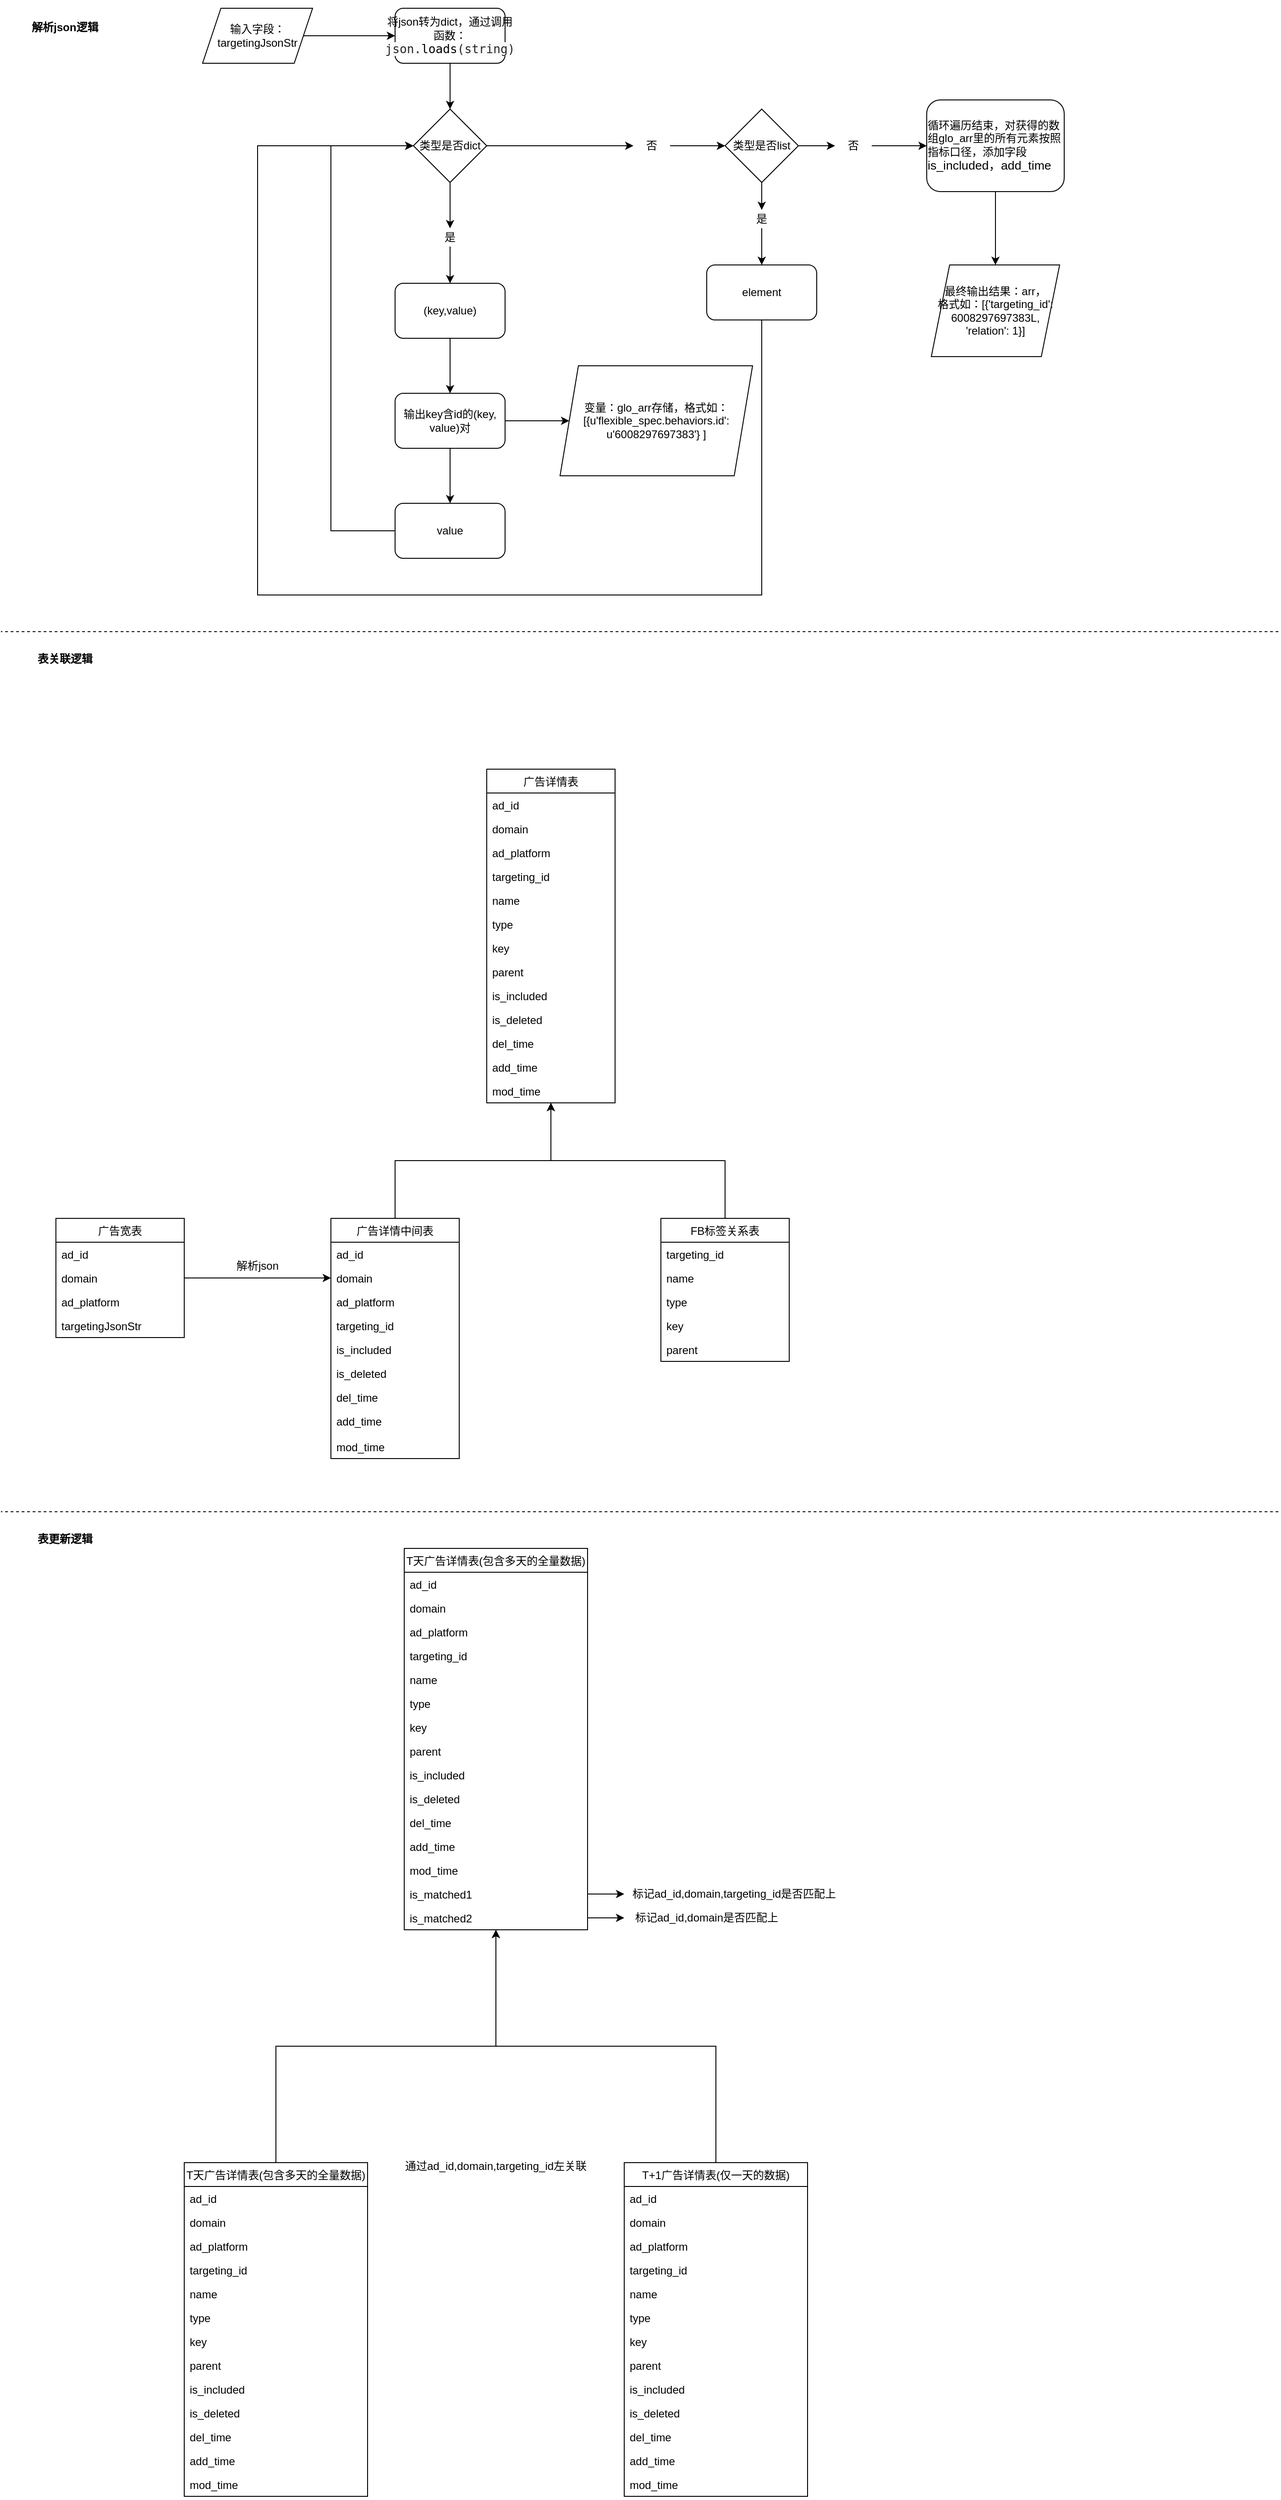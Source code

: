 <mxfile version="14.4.4" type="github">
  <diagram id="C5RBs43oDa-KdzZeNtuy" name="Page-1">
    <mxGraphModel dx="1246" dy="1846" grid="1" gridSize="10" guides="1" tooltips="1" connect="1" arrows="1" fold="1" page="1" pageScale="1" pageWidth="827" pageHeight="1169" math="0" shadow="0">
      <root>
        <mxCell id="WIyWlLk6GJQsqaUBKTNV-0" />
        <mxCell id="WIyWlLk6GJQsqaUBKTNV-1" parent="WIyWlLk6GJQsqaUBKTNV-0" />
        <mxCell id="LPrWs4KQahPL30yWFCac-6" value="广告宽表" style="swimlane;fontStyle=0;childLayout=stackLayout;horizontal=1;startSize=26;fillColor=none;horizontalStack=0;resizeParent=1;resizeParentMax=0;resizeLast=0;collapsible=1;marginBottom=0;" parent="WIyWlLk6GJQsqaUBKTNV-1" vertex="1">
          <mxGeometry x="60" y="160" width="140" height="130" as="geometry">
            <mxRectangle x="140" y="160" width="80" height="26" as="alternateBounds" />
          </mxGeometry>
        </mxCell>
        <mxCell id="LPrWs4KQahPL30yWFCac-7" value="ad_id" style="text;strokeColor=none;fillColor=none;align=left;verticalAlign=top;spacingLeft=4;spacingRight=4;overflow=hidden;rotatable=0;points=[[0,0.5],[1,0.5]];portConstraint=eastwest;" parent="LPrWs4KQahPL30yWFCac-6" vertex="1">
          <mxGeometry y="26" width="140" height="26" as="geometry" />
        </mxCell>
        <mxCell id="LPrWs4KQahPL30yWFCac-8" value="domain" style="text;strokeColor=none;fillColor=none;align=left;verticalAlign=top;spacingLeft=4;spacingRight=4;overflow=hidden;rotatable=0;points=[[0,0.5],[1,0.5]];portConstraint=eastwest;" parent="LPrWs4KQahPL30yWFCac-6" vertex="1">
          <mxGeometry y="52" width="140" height="26" as="geometry" />
        </mxCell>
        <mxCell id="LPrWs4KQahPL30yWFCac-9" value="ad_platform" style="text;strokeColor=none;fillColor=none;align=left;verticalAlign=top;spacingLeft=4;spacingRight=4;overflow=hidden;rotatable=0;points=[[0,0.5],[1,0.5]];portConstraint=eastwest;" parent="LPrWs4KQahPL30yWFCac-6" vertex="1">
          <mxGeometry y="78" width="140" height="26" as="geometry" />
        </mxCell>
        <mxCell id="LPrWs4KQahPL30yWFCac-15" value="targetingJsonStr" style="text;strokeColor=none;fillColor=none;align=left;verticalAlign=top;spacingLeft=4;spacingRight=4;overflow=hidden;rotatable=0;points=[[0,0.5],[1,0.5]];portConstraint=eastwest;" parent="LPrWs4KQahPL30yWFCac-6" vertex="1">
          <mxGeometry y="104" width="140" height="26" as="geometry" />
        </mxCell>
        <mxCell id="LPrWs4KQahPL30yWFCac-52" style="edgeStyle=orthogonalEdgeStyle;rounded=0;orthogonalLoop=1;jettySize=auto;html=1;exitX=0.5;exitY=0;exitDx=0;exitDy=0;" parent="WIyWlLk6GJQsqaUBKTNV-1" source="LPrWs4KQahPL30yWFCac-10" target="LPrWs4KQahPL30yWFCac-45" edge="1">
          <mxGeometry relative="1" as="geometry" />
        </mxCell>
        <mxCell id="LPrWs4KQahPL30yWFCac-10" value="FB标签关系表" style="swimlane;fontStyle=0;childLayout=stackLayout;horizontal=1;startSize=26;fillColor=none;horizontalStack=0;resizeParent=1;resizeParentMax=0;resizeLast=0;collapsible=1;marginBottom=0;" parent="WIyWlLk6GJQsqaUBKTNV-1" vertex="1">
          <mxGeometry x="720" y="160" width="140" height="156" as="geometry" />
        </mxCell>
        <mxCell id="LPrWs4KQahPL30yWFCac-76" value="targeting_id" style="text;strokeColor=none;fillColor=none;align=left;verticalAlign=top;spacingLeft=4;spacingRight=4;overflow=hidden;rotatable=0;points=[[0,0.5],[1,0.5]];portConstraint=eastwest;" parent="LPrWs4KQahPL30yWFCac-10" vertex="1">
          <mxGeometry y="26" width="140" height="26" as="geometry" />
        </mxCell>
        <mxCell id="LPrWs4KQahPL30yWFCac-77" value="name" style="text;strokeColor=none;fillColor=none;align=left;verticalAlign=top;spacingLeft=4;spacingRight=4;overflow=hidden;rotatable=0;points=[[0,0.5],[1,0.5]];portConstraint=eastwest;" parent="LPrWs4KQahPL30yWFCac-10" vertex="1">
          <mxGeometry y="52" width="140" height="26" as="geometry" />
        </mxCell>
        <mxCell id="LPrWs4KQahPL30yWFCac-78" value="type" style="text;strokeColor=none;fillColor=none;align=left;verticalAlign=top;spacingLeft=4;spacingRight=4;overflow=hidden;rotatable=0;points=[[0,0.5],[1,0.5]];portConstraint=eastwest;" parent="LPrWs4KQahPL30yWFCac-10" vertex="1">
          <mxGeometry y="78" width="140" height="26" as="geometry" />
        </mxCell>
        <mxCell id="LPrWs4KQahPL30yWFCac-79" value="key" style="text;strokeColor=none;fillColor=none;align=left;verticalAlign=top;spacingLeft=4;spacingRight=4;overflow=hidden;rotatable=0;points=[[0,0.5],[1,0.5]];portConstraint=eastwest;" parent="LPrWs4KQahPL30yWFCac-10" vertex="1">
          <mxGeometry y="104" width="140" height="26" as="geometry" />
        </mxCell>
        <mxCell id="LPrWs4KQahPL30yWFCac-80" value="parent" style="text;strokeColor=none;fillColor=none;align=left;verticalAlign=top;spacingLeft=4;spacingRight=4;overflow=hidden;rotatable=0;points=[[0,0.5],[1,0.5]];portConstraint=eastwest;" parent="LPrWs4KQahPL30yWFCac-10" vertex="1">
          <mxGeometry y="130" width="140" height="26" as="geometry" />
        </mxCell>
        <mxCell id="LPrWs4KQahPL30yWFCac-45" value="广告详情表" style="swimlane;fontStyle=0;childLayout=stackLayout;horizontal=1;startSize=26;fillColor=none;horizontalStack=0;resizeParent=1;resizeParentMax=0;resizeLast=0;collapsible=1;marginBottom=0;" parent="WIyWlLk6GJQsqaUBKTNV-1" vertex="1">
          <mxGeometry x="530" y="-330" width="140" height="364" as="geometry">
            <mxRectangle x="530" y="-330" width="90" height="26" as="alternateBounds" />
          </mxGeometry>
        </mxCell>
        <mxCell id="LPrWs4KQahPL30yWFCac-46" value="ad_id" style="text;strokeColor=none;fillColor=none;align=left;verticalAlign=top;spacingLeft=4;spacingRight=4;overflow=hidden;rotatable=0;points=[[0,0.5],[1,0.5]];portConstraint=eastwest;" parent="LPrWs4KQahPL30yWFCac-45" vertex="1">
          <mxGeometry y="26" width="140" height="26" as="geometry" />
        </mxCell>
        <mxCell id="LPrWs4KQahPL30yWFCac-47" value="domain" style="text;strokeColor=none;fillColor=none;align=left;verticalAlign=top;spacingLeft=4;spacingRight=4;overflow=hidden;rotatable=0;points=[[0,0.5],[1,0.5]];portConstraint=eastwest;" parent="LPrWs4KQahPL30yWFCac-45" vertex="1">
          <mxGeometry y="52" width="140" height="26" as="geometry" />
        </mxCell>
        <mxCell id="LPrWs4KQahPL30yWFCac-53" value="ad_platform" style="text;strokeColor=none;fillColor=none;align=left;verticalAlign=top;spacingLeft=4;spacingRight=4;overflow=hidden;rotatable=0;points=[[0,0.5],[1,0.5]];portConstraint=eastwest;" parent="LPrWs4KQahPL30yWFCac-45" vertex="1">
          <mxGeometry y="78" width="140" height="26" as="geometry" />
        </mxCell>
        <mxCell id="LPrWs4KQahPL30yWFCac-54" value="targeting_id" style="text;strokeColor=none;fillColor=none;align=left;verticalAlign=top;spacingLeft=4;spacingRight=4;overflow=hidden;rotatable=0;points=[[0,0.5],[1,0.5]];portConstraint=eastwest;" parent="LPrWs4KQahPL30yWFCac-45" vertex="1">
          <mxGeometry y="104" width="140" height="26" as="geometry" />
        </mxCell>
        <mxCell id="LPrWs4KQahPL30yWFCac-55" value="name" style="text;strokeColor=none;fillColor=none;align=left;verticalAlign=top;spacingLeft=4;spacingRight=4;overflow=hidden;rotatable=0;points=[[0,0.5],[1,0.5]];portConstraint=eastwest;" parent="LPrWs4KQahPL30yWFCac-45" vertex="1">
          <mxGeometry y="130" width="140" height="26" as="geometry" />
        </mxCell>
        <mxCell id="LPrWs4KQahPL30yWFCac-48" value="type" style="text;strokeColor=none;fillColor=none;align=left;verticalAlign=top;spacingLeft=4;spacingRight=4;overflow=hidden;rotatable=0;points=[[0,0.5],[1,0.5]];portConstraint=eastwest;" parent="LPrWs4KQahPL30yWFCac-45" vertex="1">
          <mxGeometry y="156" width="140" height="26" as="geometry" />
        </mxCell>
        <mxCell id="LPrWs4KQahPL30yWFCac-57" value="key" style="text;strokeColor=none;fillColor=none;align=left;verticalAlign=top;spacingLeft=4;spacingRight=4;overflow=hidden;rotatable=0;points=[[0,0.5],[1,0.5]];portConstraint=eastwest;" parent="LPrWs4KQahPL30yWFCac-45" vertex="1">
          <mxGeometry y="182" width="140" height="26" as="geometry" />
        </mxCell>
        <mxCell id="LPrWs4KQahPL30yWFCac-56" value="parent" style="text;strokeColor=none;fillColor=none;align=left;verticalAlign=top;spacingLeft=4;spacingRight=4;overflow=hidden;rotatable=0;points=[[0,0.5],[1,0.5]];portConstraint=eastwest;" parent="LPrWs4KQahPL30yWFCac-45" vertex="1">
          <mxGeometry y="208" width="140" height="26" as="geometry" />
        </mxCell>
        <mxCell id="LPrWs4KQahPL30yWFCac-59" value="is_included" style="text;strokeColor=none;fillColor=none;align=left;verticalAlign=top;spacingLeft=4;spacingRight=4;overflow=hidden;rotatable=0;points=[[0,0.5],[1,0.5]];portConstraint=eastwest;" parent="LPrWs4KQahPL30yWFCac-45" vertex="1">
          <mxGeometry y="234" width="140" height="26" as="geometry" />
        </mxCell>
        <mxCell id="LPrWs4KQahPL30yWFCac-60" value="is_deleted" style="text;strokeColor=none;fillColor=none;align=left;verticalAlign=top;spacingLeft=4;spacingRight=4;overflow=hidden;rotatable=0;points=[[0,0.5],[1,0.5]];portConstraint=eastwest;" parent="LPrWs4KQahPL30yWFCac-45" vertex="1">
          <mxGeometry y="260" width="140" height="26" as="geometry" />
        </mxCell>
        <mxCell id="a3YdcTPkcFGG4K9MsBIl-57" value="del_time" style="text;strokeColor=none;fillColor=none;align=left;verticalAlign=top;spacingLeft=4;spacingRight=4;overflow=hidden;rotatable=0;points=[[0,0.5],[1,0.5]];portConstraint=eastwest;fontColor=#000000;html=0;" vertex="1" parent="LPrWs4KQahPL30yWFCac-45">
          <mxGeometry y="286" width="140" height="26" as="geometry" />
        </mxCell>
        <mxCell id="LPrWs4KQahPL30yWFCac-58" value="add_time" style="text;strokeColor=none;fillColor=none;align=left;verticalAlign=top;spacingLeft=4;spacingRight=4;overflow=hidden;rotatable=0;points=[[0,0.5],[1,0.5]];portConstraint=eastwest;" parent="LPrWs4KQahPL30yWFCac-45" vertex="1">
          <mxGeometry y="312" width="140" height="26" as="geometry" />
        </mxCell>
        <mxCell id="LPrWs4KQahPL30yWFCac-61" value="mod_time" style="text;strokeColor=none;fillColor=none;align=left;verticalAlign=top;spacingLeft=4;spacingRight=4;overflow=hidden;rotatable=0;points=[[0,0.5],[1,0.5]];portConstraint=eastwest;" parent="LPrWs4KQahPL30yWFCac-45" vertex="1">
          <mxGeometry y="338" width="140" height="26" as="geometry" />
        </mxCell>
        <mxCell id="LPrWs4KQahPL30yWFCac-81" style="edgeStyle=orthogonalEdgeStyle;rounded=0;orthogonalLoop=1;jettySize=auto;html=1;exitX=0.5;exitY=0;exitDx=0;exitDy=0;endArrow=classic;endFill=1;strokeColor=#000000;" parent="WIyWlLk6GJQsqaUBKTNV-1" source="LPrWs4KQahPL30yWFCac-68" target="LPrWs4KQahPL30yWFCac-45" edge="1">
          <mxGeometry relative="1" as="geometry" />
        </mxCell>
        <mxCell id="LPrWs4KQahPL30yWFCac-68" value="广告详情中间表" style="swimlane;fontStyle=0;childLayout=stackLayout;horizontal=1;startSize=26;fillColor=none;horizontalStack=0;resizeParent=1;resizeParentMax=0;resizeLast=0;collapsible=1;marginBottom=0;" parent="WIyWlLk6GJQsqaUBKTNV-1" vertex="1">
          <mxGeometry x="360" y="160" width="140" height="262" as="geometry">
            <mxRectangle x="140" y="160" width="80" height="26" as="alternateBounds" />
          </mxGeometry>
        </mxCell>
        <mxCell id="LPrWs4KQahPL30yWFCac-69" value="ad_id" style="text;strokeColor=none;fillColor=none;align=left;verticalAlign=top;spacingLeft=4;spacingRight=4;overflow=hidden;rotatable=0;points=[[0,0.5],[1,0.5]];portConstraint=eastwest;" parent="LPrWs4KQahPL30yWFCac-68" vertex="1">
          <mxGeometry y="26" width="140" height="26" as="geometry" />
        </mxCell>
        <mxCell id="LPrWs4KQahPL30yWFCac-70" value="domain" style="text;strokeColor=none;fillColor=none;align=left;verticalAlign=top;spacingLeft=4;spacingRight=4;overflow=hidden;rotatable=0;points=[[0,0.5],[1,0.5]];portConstraint=eastwest;" parent="LPrWs4KQahPL30yWFCac-68" vertex="1">
          <mxGeometry y="52" width="140" height="26" as="geometry" />
        </mxCell>
        <mxCell id="LPrWs4KQahPL30yWFCac-71" value="ad_platform" style="text;strokeColor=none;fillColor=none;align=left;verticalAlign=top;spacingLeft=4;spacingRight=4;overflow=hidden;rotatable=0;points=[[0,0.5],[1,0.5]];portConstraint=eastwest;" parent="LPrWs4KQahPL30yWFCac-68" vertex="1">
          <mxGeometry y="78" width="140" height="26" as="geometry" />
        </mxCell>
        <mxCell id="LPrWs4KQahPL30yWFCac-72" value="targeting_id" style="text;strokeColor=none;fillColor=none;align=left;verticalAlign=top;spacingLeft=4;spacingRight=4;overflow=hidden;rotatable=0;points=[[0,0.5],[1,0.5]];portConstraint=eastwest;" parent="LPrWs4KQahPL30yWFCac-68" vertex="1">
          <mxGeometry y="104" width="140" height="26" as="geometry" />
        </mxCell>
        <mxCell id="LPrWs4KQahPL30yWFCac-73" value="is_included" style="text;strokeColor=none;fillColor=none;align=left;verticalAlign=top;spacingLeft=4;spacingRight=4;overflow=hidden;rotatable=0;points=[[0,0.5],[1,0.5]];portConstraint=eastwest;" parent="LPrWs4KQahPL30yWFCac-68" vertex="1">
          <mxGeometry y="130" width="140" height="26" as="geometry" />
        </mxCell>
        <mxCell id="LPrWs4KQahPL30yWFCac-82" value="is_deleted" style="text;strokeColor=none;fillColor=none;align=left;verticalAlign=top;spacingLeft=4;spacingRight=4;overflow=hidden;rotatable=0;points=[[0,0.5],[1,0.5]];portConstraint=eastwest;" parent="LPrWs4KQahPL30yWFCac-68" vertex="1">
          <mxGeometry y="156" width="140" height="26" as="geometry" />
        </mxCell>
        <mxCell id="a3YdcTPkcFGG4K9MsBIl-58" value="del_time" style="text;strokeColor=none;fillColor=none;align=left;verticalAlign=top;spacingLeft=4;spacingRight=4;overflow=hidden;rotatable=0;points=[[0,0.5],[1,0.5]];portConstraint=eastwest;fontColor=#000000;html=0;" vertex="1" parent="LPrWs4KQahPL30yWFCac-68">
          <mxGeometry y="182" width="140" height="26" as="geometry" />
        </mxCell>
        <mxCell id="LPrWs4KQahPL30yWFCac-83" value="add_time" style="text;strokeColor=none;fillColor=none;align=left;verticalAlign=top;spacingLeft=4;spacingRight=4;overflow=hidden;rotatable=0;points=[[0,0.5],[1,0.5]];portConstraint=eastwest;" parent="LPrWs4KQahPL30yWFCac-68" vertex="1">
          <mxGeometry y="208" width="140" height="28" as="geometry" />
        </mxCell>
        <mxCell id="LPrWs4KQahPL30yWFCac-84" value="mod_time" style="text;strokeColor=none;fillColor=none;align=left;verticalAlign=top;spacingLeft=4;spacingRight=4;overflow=hidden;rotatable=0;points=[[0,0.5],[1,0.5]];portConstraint=eastwest;" parent="LPrWs4KQahPL30yWFCac-68" vertex="1">
          <mxGeometry y="236" width="140" height="26" as="geometry" />
        </mxCell>
        <mxCell id="LPrWs4KQahPL30yWFCac-74" style="edgeStyle=orthogonalEdgeStyle;rounded=0;orthogonalLoop=1;jettySize=auto;html=1;exitX=1;exitY=0.5;exitDx=0;exitDy=0;entryX=0;entryY=0.5;entryDx=0;entryDy=0;endArrow=classic;endFill=1;strokeColor=#000000;" parent="WIyWlLk6GJQsqaUBKTNV-1" source="LPrWs4KQahPL30yWFCac-8" target="LPrWs4KQahPL30yWFCac-70" edge="1">
          <mxGeometry relative="1" as="geometry" />
        </mxCell>
        <mxCell id="LPrWs4KQahPL30yWFCac-75" value="解析json" style="text;html=1;strokeColor=none;fillColor=none;align=center;verticalAlign=middle;whiteSpace=wrap;rounded=0;" parent="WIyWlLk6GJQsqaUBKTNV-1" vertex="1">
          <mxGeometry x="250" y="202" width="60" height="20" as="geometry" />
        </mxCell>
        <mxCell id="a3YdcTPkcFGG4K9MsBIl-4" style="edgeStyle=orthogonalEdgeStyle;rounded=0;orthogonalLoop=1;jettySize=auto;html=1;exitX=0.5;exitY=1;exitDx=0;exitDy=0;entryX=0.5;entryY=0;entryDx=0;entryDy=0;endArrow=classic;endFill=1;strokeColor=#000000;" edge="1" parent="WIyWlLk6GJQsqaUBKTNV-1" source="a3YdcTPkcFGG4K9MsBIl-0" target="a3YdcTPkcFGG4K9MsBIl-1">
          <mxGeometry relative="1" as="geometry" />
        </mxCell>
        <mxCell id="a3YdcTPkcFGG4K9MsBIl-0" value="将json转为dict，通过调用函数：&lt;span style=&quot;background-color: rgb(250 , 251 , 252) ; color: rgb(38 , 38 , 38) ; font-family: &amp;#34;jetbrains mono&amp;#34; , monospace ; font-size: 9.8pt&quot;&gt;json.&lt;/span&gt;&lt;span style=&quot;font-family: &amp;#34;jetbrains mono&amp;#34; , monospace ; font-size: 9.8pt&quot;&gt;loads&lt;/span&gt;&lt;span style=&quot;background-color: rgb(250 , 251 , 252) ; color: rgb(38 , 38 , 38) ; font-family: &amp;#34;jetbrains mono&amp;#34; , monospace ; font-size: 9.8pt&quot;&gt;(string)&lt;/span&gt;" style="rounded=1;whiteSpace=wrap;html=1;" vertex="1" parent="WIyWlLk6GJQsqaUBKTNV-1">
          <mxGeometry x="430" y="-1160" width="120" height="60" as="geometry" />
        </mxCell>
        <mxCell id="a3YdcTPkcFGG4K9MsBIl-5" style="edgeStyle=orthogonalEdgeStyle;rounded=0;orthogonalLoop=1;jettySize=auto;html=1;exitX=0.5;exitY=1;exitDx=0;exitDy=0;endArrow=classic;endFill=1;strokeColor=#000000;" edge="1" parent="WIyWlLk6GJQsqaUBKTNV-1" source="a3YdcTPkcFGG4K9MsBIl-35" target="a3YdcTPkcFGG4K9MsBIl-2">
          <mxGeometry relative="1" as="geometry" />
        </mxCell>
        <object label="" 否="" id="a3YdcTPkcFGG4K9MsBIl-12">
          <mxCell style="edgeStyle=orthogonalEdgeStyle;rounded=0;orthogonalLoop=1;jettySize=auto;html=1;exitX=1;exitY=0.5;exitDx=0;exitDy=0;entryX=0;entryY=0.5;entryDx=0;entryDy=0;endArrow=classic;endFill=1;strokeColor=#000000;" edge="1" parent="WIyWlLk6GJQsqaUBKTNV-1" source="a3YdcTPkcFGG4K9MsBIl-24" target="a3YdcTPkcFGG4K9MsBIl-11">
            <mxGeometry relative="1" as="geometry" />
          </mxCell>
        </object>
        <mxCell id="a3YdcTPkcFGG4K9MsBIl-1" value="类型是否dict" style="rhombus;whiteSpace=wrap;html=1;" vertex="1" parent="WIyWlLk6GJQsqaUBKTNV-1">
          <mxGeometry x="450" y="-1050" width="80" height="80" as="geometry" />
        </mxCell>
        <mxCell id="a3YdcTPkcFGG4K9MsBIl-28" style="edgeStyle=orthogonalEdgeStyle;rounded=0;orthogonalLoop=1;jettySize=auto;html=1;exitX=0.5;exitY=1;exitDx=0;exitDy=0;entryX=0.5;entryY=0;entryDx=0;entryDy=0;endArrow=classic;endFill=1;strokeColor=#000000;" edge="1" parent="WIyWlLk6GJQsqaUBKTNV-1" source="a3YdcTPkcFGG4K9MsBIl-2" target="a3YdcTPkcFGG4K9MsBIl-21">
          <mxGeometry relative="1" as="geometry" />
        </mxCell>
        <mxCell id="a3YdcTPkcFGG4K9MsBIl-2" value="(key,value)" style="rounded=1;whiteSpace=wrap;html=1;" vertex="1" parent="WIyWlLk6GJQsqaUBKTNV-1">
          <mxGeometry x="430" y="-860" width="120" height="60" as="geometry" />
        </mxCell>
        <mxCell id="a3YdcTPkcFGG4K9MsBIl-14" style="edgeStyle=orthogonalEdgeStyle;rounded=0;orthogonalLoop=1;jettySize=auto;html=1;exitX=0.5;exitY=1;exitDx=0;exitDy=0;entryX=0.5;entryY=0;entryDx=0;entryDy=0;endArrow=classic;endFill=1;strokeColor=#000000;" edge="1" parent="WIyWlLk6GJQsqaUBKTNV-1" source="a3YdcTPkcFGG4K9MsBIl-38" target="a3YdcTPkcFGG4K9MsBIl-13">
          <mxGeometry relative="1" as="geometry" />
        </mxCell>
        <mxCell id="a3YdcTPkcFGG4K9MsBIl-33" style="edgeStyle=orthogonalEdgeStyle;rounded=0;orthogonalLoop=1;jettySize=auto;html=1;exitX=1;exitY=0.5;exitDx=0;exitDy=0;endArrow=classic;endFill=1;strokeColor=#000000;entryX=0;entryY=0.5;entryDx=0;entryDy=0;" edge="1" parent="WIyWlLk6GJQsqaUBKTNV-1" source="a3YdcTPkcFGG4K9MsBIl-41" target="a3YdcTPkcFGG4K9MsBIl-34">
          <mxGeometry relative="1" as="geometry">
            <mxPoint x="980" y="-1010" as="targetPoint" />
          </mxGeometry>
        </mxCell>
        <mxCell id="a3YdcTPkcFGG4K9MsBIl-11" value="类型是否list" style="rhombus;whiteSpace=wrap;html=1;" vertex="1" parent="WIyWlLk6GJQsqaUBKTNV-1">
          <mxGeometry x="790" y="-1050" width="80" height="80" as="geometry" />
        </mxCell>
        <mxCell id="a3YdcTPkcFGG4K9MsBIl-40" style="edgeStyle=orthogonalEdgeStyle;rounded=0;orthogonalLoop=1;jettySize=auto;html=1;exitX=0.5;exitY=1;exitDx=0;exitDy=0;entryX=0;entryY=0.5;entryDx=0;entryDy=0;endArrow=classic;endFill=1;strokeColor=#000000;" edge="1" parent="WIyWlLk6GJQsqaUBKTNV-1" source="a3YdcTPkcFGG4K9MsBIl-13" target="a3YdcTPkcFGG4K9MsBIl-1">
          <mxGeometry relative="1" as="geometry">
            <Array as="points">
              <mxPoint x="830" y="-520" />
              <mxPoint x="280" y="-520" />
              <mxPoint x="280" y="-1010" />
            </Array>
          </mxGeometry>
        </mxCell>
        <mxCell id="a3YdcTPkcFGG4K9MsBIl-13" value="element" style="rounded=1;whiteSpace=wrap;html=1;" vertex="1" parent="WIyWlLk6GJQsqaUBKTNV-1">
          <mxGeometry x="770" y="-880" width="120" height="60" as="geometry" />
        </mxCell>
        <mxCell id="a3YdcTPkcFGG4K9MsBIl-31" style="edgeStyle=orthogonalEdgeStyle;rounded=0;orthogonalLoop=1;jettySize=auto;html=1;exitX=0.5;exitY=1;exitDx=0;exitDy=0;entryX=0.5;entryY=0;entryDx=0;entryDy=0;endArrow=classic;endFill=1;strokeColor=#000000;" edge="1" parent="WIyWlLk6GJQsqaUBKTNV-1" source="a3YdcTPkcFGG4K9MsBIl-21" target="a3YdcTPkcFGG4K9MsBIl-29">
          <mxGeometry relative="1" as="geometry" />
        </mxCell>
        <mxCell id="a3YdcTPkcFGG4K9MsBIl-46" style="edgeStyle=orthogonalEdgeStyle;rounded=0;orthogonalLoop=1;jettySize=auto;html=1;entryX=0;entryY=0.5;entryDx=0;entryDy=0;endArrow=classic;endFill=1;strokeColor=#000000;" edge="1" parent="WIyWlLk6GJQsqaUBKTNV-1" source="a3YdcTPkcFGG4K9MsBIl-21" target="a3YdcTPkcFGG4K9MsBIl-45">
          <mxGeometry relative="1" as="geometry" />
        </mxCell>
        <mxCell id="a3YdcTPkcFGG4K9MsBIl-21" value="输出key含id的(key, value)对" style="rounded=1;whiteSpace=wrap;html=1;" vertex="1" parent="WIyWlLk6GJQsqaUBKTNV-1">
          <mxGeometry x="430" y="-740" width="120" height="60" as="geometry" />
        </mxCell>
        <mxCell id="a3YdcTPkcFGG4K9MsBIl-24" value="否" style="text;html=1;strokeColor=none;fillColor=none;align=center;verticalAlign=middle;whiteSpace=wrap;rounded=0;" vertex="1" parent="WIyWlLk6GJQsqaUBKTNV-1">
          <mxGeometry x="690" y="-1020" width="40" height="20" as="geometry" />
        </mxCell>
        <object label="" 否="" id="a3YdcTPkcFGG4K9MsBIl-25">
          <mxCell style="edgeStyle=orthogonalEdgeStyle;rounded=0;orthogonalLoop=1;jettySize=auto;html=1;exitX=1;exitY=0.5;exitDx=0;exitDy=0;entryX=0;entryY=0.5;entryDx=0;entryDy=0;endArrow=classic;endFill=1;strokeColor=#000000;" edge="1" parent="WIyWlLk6GJQsqaUBKTNV-1" source="a3YdcTPkcFGG4K9MsBIl-1" target="a3YdcTPkcFGG4K9MsBIl-24">
            <mxGeometry relative="1" as="geometry">
              <mxPoint x="630" y="-1010" as="sourcePoint" />
              <mxPoint x="730" y="-1010" as="targetPoint" />
            </mxGeometry>
          </mxCell>
        </object>
        <mxCell id="a3YdcTPkcFGG4K9MsBIl-32" style="edgeStyle=orthogonalEdgeStyle;rounded=0;orthogonalLoop=1;jettySize=auto;html=1;exitX=0;exitY=0.5;exitDx=0;exitDy=0;entryX=0;entryY=0.5;entryDx=0;entryDy=0;endArrow=classic;endFill=1;strokeColor=#000000;" edge="1" parent="WIyWlLk6GJQsqaUBKTNV-1" source="a3YdcTPkcFGG4K9MsBIl-29" target="a3YdcTPkcFGG4K9MsBIl-1">
          <mxGeometry relative="1" as="geometry">
            <Array as="points">
              <mxPoint x="360" y="-590" />
              <mxPoint x="360" y="-1010" />
            </Array>
          </mxGeometry>
        </mxCell>
        <mxCell id="a3YdcTPkcFGG4K9MsBIl-29" value="value" style="rounded=1;whiteSpace=wrap;html=1;" vertex="1" parent="WIyWlLk6GJQsqaUBKTNV-1">
          <mxGeometry x="430" y="-620" width="120" height="60" as="geometry" />
        </mxCell>
        <mxCell id="a3YdcTPkcFGG4K9MsBIl-48" style="edgeStyle=orthogonalEdgeStyle;rounded=0;orthogonalLoop=1;jettySize=auto;html=1;exitX=0.5;exitY=1;exitDx=0;exitDy=0;entryX=0.5;entryY=0;entryDx=0;entryDy=0;endArrow=classic;endFill=1;strokeColor=#000000;" edge="1" parent="WIyWlLk6GJQsqaUBKTNV-1" source="a3YdcTPkcFGG4K9MsBIl-34" target="a3YdcTPkcFGG4K9MsBIl-47">
          <mxGeometry relative="1" as="geometry" />
        </mxCell>
        <mxCell id="a3YdcTPkcFGG4K9MsBIl-34" value="&lt;div style=&quot;text-align: left&quot;&gt;&lt;span&gt;循环遍历结束，对获得的数组glo_arr里的所有元素按照指标口径，添加字段&lt;/span&gt;&lt;font face=&quot;arial&quot;&gt;&lt;span style=&quot;font-size: 13.333px ; background-color: rgb(255 , 255 , 255)&quot;&gt;is_included，add_time&lt;/span&gt;&lt;/font&gt;&lt;/div&gt;" style="rounded=1;whiteSpace=wrap;html=1;" vertex="1" parent="WIyWlLk6GJQsqaUBKTNV-1">
          <mxGeometry x="1010" y="-1060" width="150" height="100" as="geometry" />
        </mxCell>
        <mxCell id="a3YdcTPkcFGG4K9MsBIl-35" value="是" style="text;html=1;strokeColor=none;fillColor=none;align=center;verticalAlign=middle;whiteSpace=wrap;rounded=0;" vertex="1" parent="WIyWlLk6GJQsqaUBKTNV-1">
          <mxGeometry x="470" y="-920" width="40" height="20" as="geometry" />
        </mxCell>
        <mxCell id="a3YdcTPkcFGG4K9MsBIl-36" style="edgeStyle=orthogonalEdgeStyle;rounded=0;orthogonalLoop=1;jettySize=auto;html=1;exitX=0.5;exitY=1;exitDx=0;exitDy=0;endArrow=classic;endFill=1;strokeColor=#000000;" edge="1" parent="WIyWlLk6GJQsqaUBKTNV-1" source="a3YdcTPkcFGG4K9MsBIl-1" target="a3YdcTPkcFGG4K9MsBIl-35">
          <mxGeometry relative="1" as="geometry">
            <mxPoint x="490" y="-950" as="sourcePoint" />
            <mxPoint x="490" y="-900" as="targetPoint" />
          </mxGeometry>
        </mxCell>
        <mxCell id="a3YdcTPkcFGG4K9MsBIl-38" value="是" style="text;html=1;strokeColor=none;fillColor=none;align=center;verticalAlign=middle;whiteSpace=wrap;rounded=0;" vertex="1" parent="WIyWlLk6GJQsqaUBKTNV-1">
          <mxGeometry x="810" y="-940" width="40" height="20" as="geometry" />
        </mxCell>
        <mxCell id="a3YdcTPkcFGG4K9MsBIl-39" style="edgeStyle=orthogonalEdgeStyle;rounded=0;orthogonalLoop=1;jettySize=auto;html=1;exitX=0.5;exitY=1;exitDx=0;exitDy=0;entryX=0.5;entryY=0;entryDx=0;entryDy=0;endArrow=classic;endFill=1;strokeColor=#000000;" edge="1" parent="WIyWlLk6GJQsqaUBKTNV-1" source="a3YdcTPkcFGG4K9MsBIl-11" target="a3YdcTPkcFGG4K9MsBIl-38">
          <mxGeometry relative="1" as="geometry">
            <mxPoint x="830" y="-970" as="sourcePoint" />
            <mxPoint x="830" y="-880" as="targetPoint" />
          </mxGeometry>
        </mxCell>
        <mxCell id="a3YdcTPkcFGG4K9MsBIl-41" value="否" style="text;html=1;strokeColor=none;fillColor=none;align=center;verticalAlign=middle;whiteSpace=wrap;rounded=0;" vertex="1" parent="WIyWlLk6GJQsqaUBKTNV-1">
          <mxGeometry x="910" y="-1020" width="40" height="20" as="geometry" />
        </mxCell>
        <mxCell id="a3YdcTPkcFGG4K9MsBIl-42" style="edgeStyle=orthogonalEdgeStyle;rounded=0;orthogonalLoop=1;jettySize=auto;html=1;exitX=1;exitY=0.5;exitDx=0;exitDy=0;endArrow=classic;endFill=1;strokeColor=#000000;" edge="1" parent="WIyWlLk6GJQsqaUBKTNV-1" source="a3YdcTPkcFGG4K9MsBIl-11" target="a3YdcTPkcFGG4K9MsBIl-41">
          <mxGeometry relative="1" as="geometry">
            <mxPoint x="980" y="-1010" as="targetPoint" />
            <mxPoint x="870" y="-1010" as="sourcePoint" />
          </mxGeometry>
        </mxCell>
        <mxCell id="a3YdcTPkcFGG4K9MsBIl-49" style="edgeStyle=orthogonalEdgeStyle;rounded=0;orthogonalLoop=1;jettySize=auto;html=1;exitX=1;exitY=0.5;exitDx=0;exitDy=0;endArrow=classic;endFill=1;strokeColor=#000000;" edge="1" parent="WIyWlLk6GJQsqaUBKTNV-1" source="a3YdcTPkcFGG4K9MsBIl-43" target="a3YdcTPkcFGG4K9MsBIl-0">
          <mxGeometry relative="1" as="geometry" />
        </mxCell>
        <mxCell id="a3YdcTPkcFGG4K9MsBIl-43" value="输入字段：&lt;span style=&quot;text-align: left&quot;&gt;targetingJsonStr&lt;/span&gt;" style="shape=parallelogram;perimeter=parallelogramPerimeter;whiteSpace=wrap;html=1;fixedSize=1;" vertex="1" parent="WIyWlLk6GJQsqaUBKTNV-1">
          <mxGeometry x="220" y="-1160" width="120" height="60" as="geometry" />
        </mxCell>
        <mxCell id="a3YdcTPkcFGG4K9MsBIl-45" value="变量：glo_arr存储，格式如：[{u&#39;flexible_spec.behaviors.id&#39;: u&#39;6008297697383&#39;} ]" style="shape=parallelogram;perimeter=parallelogramPerimeter;whiteSpace=wrap;html=1;fixedSize=1;" vertex="1" parent="WIyWlLk6GJQsqaUBKTNV-1">
          <mxGeometry x="610" y="-770" width="210" height="120" as="geometry" />
        </mxCell>
        <mxCell id="a3YdcTPkcFGG4K9MsBIl-47" value="最终输出结果：arr，&lt;br&gt;格式如：[{&#39;targeting_id&#39;: 6008297697383L, &#39;relation&#39;: 1}]" style="shape=parallelogram;perimeter=parallelogramPerimeter;whiteSpace=wrap;html=1;fixedSize=1;" vertex="1" parent="WIyWlLk6GJQsqaUBKTNV-1">
          <mxGeometry x="1015" y="-880" width="140" height="100" as="geometry" />
        </mxCell>
        <mxCell id="a3YdcTPkcFGG4K9MsBIl-51" value="" style="endArrow=none;dashed=1;html=1;strokeColor=#000000;" edge="1" parent="WIyWlLk6GJQsqaUBKTNV-1">
          <mxGeometry width="50" height="50" relative="1" as="geometry">
            <mxPoint x="1393.636" y="-480" as="sourcePoint" />
            <mxPoint y="-480" as="targetPoint" />
          </mxGeometry>
        </mxCell>
        <mxCell id="a3YdcTPkcFGG4K9MsBIl-52" value="解析json逻辑" style="text;html=1;strokeColor=none;fillColor=none;align=center;verticalAlign=middle;whiteSpace=wrap;rounded=0;fontStyle=1" vertex="1" parent="WIyWlLk6GJQsqaUBKTNV-1">
          <mxGeometry y="-1169" width="140" height="60" as="geometry" />
        </mxCell>
        <mxCell id="a3YdcTPkcFGG4K9MsBIl-53" value="表关联逻辑" style="text;html=1;strokeColor=none;fillColor=none;align=center;verticalAlign=middle;whiteSpace=wrap;rounded=0;fontStyle=1" vertex="1" parent="WIyWlLk6GJQsqaUBKTNV-1">
          <mxGeometry y="-480" width="140" height="60" as="geometry" />
        </mxCell>
        <mxCell id="a3YdcTPkcFGG4K9MsBIl-59" value="" style="endArrow=none;dashed=1;html=1;strokeColor=#000000;" edge="1" parent="WIyWlLk6GJQsqaUBKTNV-1">
          <mxGeometry width="50" height="50" relative="1" as="geometry">
            <mxPoint x="1393.636" y="480" as="sourcePoint" />
            <mxPoint y="480" as="targetPoint" />
          </mxGeometry>
        </mxCell>
        <mxCell id="a3YdcTPkcFGG4K9MsBIl-60" value="表更新逻辑" style="text;html=1;strokeColor=none;fillColor=none;align=center;verticalAlign=middle;whiteSpace=wrap;rounded=0;fontStyle=1" vertex="1" parent="WIyWlLk6GJQsqaUBKTNV-1">
          <mxGeometry y="480" width="140" height="60" as="geometry" />
        </mxCell>
        <mxCell id="a3YdcTPkcFGG4K9MsBIl-103" style="edgeStyle=orthogonalEdgeStyle;rounded=0;orthogonalLoop=1;jettySize=auto;html=1;exitX=0.5;exitY=0;exitDx=0;exitDy=0;endArrow=classic;endFill=1;strokeColor=#000000;fontColor=#000000;" edge="1" parent="WIyWlLk6GJQsqaUBKTNV-1" source="a3YdcTPkcFGG4K9MsBIl-61" target="a3YdcTPkcFGG4K9MsBIl-89">
          <mxGeometry relative="1" as="geometry" />
        </mxCell>
        <mxCell id="a3YdcTPkcFGG4K9MsBIl-61" value="T天广告详情表(包含多天的全量数据)" style="swimlane;fontStyle=0;childLayout=stackLayout;horizontal=1;startSize=26;fillColor=none;horizontalStack=0;resizeParent=1;resizeParentMax=0;resizeLast=0;collapsible=1;marginBottom=0;" vertex="1" parent="WIyWlLk6GJQsqaUBKTNV-1">
          <mxGeometry x="200" y="1190" width="200" height="364" as="geometry">
            <mxRectangle x="530" y="-330" width="90" height="26" as="alternateBounds" />
          </mxGeometry>
        </mxCell>
        <mxCell id="a3YdcTPkcFGG4K9MsBIl-62" value="ad_id" style="text;strokeColor=none;fillColor=none;align=left;verticalAlign=top;spacingLeft=4;spacingRight=4;overflow=hidden;rotatable=0;points=[[0,0.5],[1,0.5]];portConstraint=eastwest;" vertex="1" parent="a3YdcTPkcFGG4K9MsBIl-61">
          <mxGeometry y="26" width="200" height="26" as="geometry" />
        </mxCell>
        <mxCell id="a3YdcTPkcFGG4K9MsBIl-63" value="domain" style="text;strokeColor=none;fillColor=none;align=left;verticalAlign=top;spacingLeft=4;spacingRight=4;overflow=hidden;rotatable=0;points=[[0,0.5],[1,0.5]];portConstraint=eastwest;" vertex="1" parent="a3YdcTPkcFGG4K9MsBIl-61">
          <mxGeometry y="52" width="200" height="26" as="geometry" />
        </mxCell>
        <mxCell id="a3YdcTPkcFGG4K9MsBIl-64" value="ad_platform" style="text;strokeColor=none;fillColor=none;align=left;verticalAlign=top;spacingLeft=4;spacingRight=4;overflow=hidden;rotatable=0;points=[[0,0.5],[1,0.5]];portConstraint=eastwest;" vertex="1" parent="a3YdcTPkcFGG4K9MsBIl-61">
          <mxGeometry y="78" width="200" height="26" as="geometry" />
        </mxCell>
        <mxCell id="a3YdcTPkcFGG4K9MsBIl-65" value="targeting_id" style="text;strokeColor=none;fillColor=none;align=left;verticalAlign=top;spacingLeft=4;spacingRight=4;overflow=hidden;rotatable=0;points=[[0,0.5],[1,0.5]];portConstraint=eastwest;" vertex="1" parent="a3YdcTPkcFGG4K9MsBIl-61">
          <mxGeometry y="104" width="200" height="26" as="geometry" />
        </mxCell>
        <mxCell id="a3YdcTPkcFGG4K9MsBIl-66" value="name" style="text;strokeColor=none;fillColor=none;align=left;verticalAlign=top;spacingLeft=4;spacingRight=4;overflow=hidden;rotatable=0;points=[[0,0.5],[1,0.5]];portConstraint=eastwest;" vertex="1" parent="a3YdcTPkcFGG4K9MsBIl-61">
          <mxGeometry y="130" width="200" height="26" as="geometry" />
        </mxCell>
        <mxCell id="a3YdcTPkcFGG4K9MsBIl-67" value="type" style="text;strokeColor=none;fillColor=none;align=left;verticalAlign=top;spacingLeft=4;spacingRight=4;overflow=hidden;rotatable=0;points=[[0,0.5],[1,0.5]];portConstraint=eastwest;" vertex="1" parent="a3YdcTPkcFGG4K9MsBIl-61">
          <mxGeometry y="156" width="200" height="26" as="geometry" />
        </mxCell>
        <mxCell id="a3YdcTPkcFGG4K9MsBIl-68" value="key" style="text;strokeColor=none;fillColor=none;align=left;verticalAlign=top;spacingLeft=4;spacingRight=4;overflow=hidden;rotatable=0;points=[[0,0.5],[1,0.5]];portConstraint=eastwest;" vertex="1" parent="a3YdcTPkcFGG4K9MsBIl-61">
          <mxGeometry y="182" width="200" height="26" as="geometry" />
        </mxCell>
        <mxCell id="a3YdcTPkcFGG4K9MsBIl-69" value="parent" style="text;strokeColor=none;fillColor=none;align=left;verticalAlign=top;spacingLeft=4;spacingRight=4;overflow=hidden;rotatable=0;points=[[0,0.5],[1,0.5]];portConstraint=eastwest;" vertex="1" parent="a3YdcTPkcFGG4K9MsBIl-61">
          <mxGeometry y="208" width="200" height="26" as="geometry" />
        </mxCell>
        <mxCell id="a3YdcTPkcFGG4K9MsBIl-70" value="is_included" style="text;strokeColor=none;fillColor=none;align=left;verticalAlign=top;spacingLeft=4;spacingRight=4;overflow=hidden;rotatable=0;points=[[0,0.5],[1,0.5]];portConstraint=eastwest;" vertex="1" parent="a3YdcTPkcFGG4K9MsBIl-61">
          <mxGeometry y="234" width="200" height="26" as="geometry" />
        </mxCell>
        <mxCell id="a3YdcTPkcFGG4K9MsBIl-71" value="is_deleted" style="text;strokeColor=none;fillColor=none;align=left;verticalAlign=top;spacingLeft=4;spacingRight=4;overflow=hidden;rotatable=0;points=[[0,0.5],[1,0.5]];portConstraint=eastwest;" vertex="1" parent="a3YdcTPkcFGG4K9MsBIl-61">
          <mxGeometry y="260" width="200" height="26" as="geometry" />
        </mxCell>
        <mxCell id="a3YdcTPkcFGG4K9MsBIl-72" value="del_time" style="text;strokeColor=none;fillColor=none;align=left;verticalAlign=top;spacingLeft=4;spacingRight=4;overflow=hidden;rotatable=0;points=[[0,0.5],[1,0.5]];portConstraint=eastwest;fontColor=#000000;html=0;" vertex="1" parent="a3YdcTPkcFGG4K9MsBIl-61">
          <mxGeometry y="286" width="200" height="26" as="geometry" />
        </mxCell>
        <mxCell id="a3YdcTPkcFGG4K9MsBIl-73" value="add_time" style="text;strokeColor=none;fillColor=none;align=left;verticalAlign=top;spacingLeft=4;spacingRight=4;overflow=hidden;rotatable=0;points=[[0,0.5],[1,0.5]];portConstraint=eastwest;" vertex="1" parent="a3YdcTPkcFGG4K9MsBIl-61">
          <mxGeometry y="312" width="200" height="26" as="geometry" />
        </mxCell>
        <mxCell id="a3YdcTPkcFGG4K9MsBIl-74" value="mod_time" style="text;strokeColor=none;fillColor=none;align=left;verticalAlign=top;spacingLeft=4;spacingRight=4;overflow=hidden;rotatable=0;points=[[0,0.5],[1,0.5]];portConstraint=eastwest;" vertex="1" parent="a3YdcTPkcFGG4K9MsBIl-61">
          <mxGeometry y="338" width="200" height="26" as="geometry" />
        </mxCell>
        <mxCell id="a3YdcTPkcFGG4K9MsBIl-104" style="edgeStyle=orthogonalEdgeStyle;rounded=0;orthogonalLoop=1;jettySize=auto;html=1;exitX=0.5;exitY=0;exitDx=0;exitDy=0;endArrow=classic;endFill=1;strokeColor=#000000;fontColor=#000000;" edge="1" parent="WIyWlLk6GJQsqaUBKTNV-1" source="a3YdcTPkcFGG4K9MsBIl-75" target="a3YdcTPkcFGG4K9MsBIl-89">
          <mxGeometry relative="1" as="geometry" />
        </mxCell>
        <mxCell id="a3YdcTPkcFGG4K9MsBIl-75" value="T+1广告详情表(仅一天的数据)" style="swimlane;fontStyle=0;childLayout=stackLayout;horizontal=1;startSize=26;fillColor=none;horizontalStack=0;resizeParent=1;resizeParentMax=0;resizeLast=0;collapsible=1;marginBottom=0;" vertex="1" parent="WIyWlLk6GJQsqaUBKTNV-1">
          <mxGeometry x="680" y="1190" width="200" height="364" as="geometry">
            <mxRectangle x="530" y="-330" width="90" height="26" as="alternateBounds" />
          </mxGeometry>
        </mxCell>
        <mxCell id="a3YdcTPkcFGG4K9MsBIl-76" value="ad_id" style="text;strokeColor=none;fillColor=none;align=left;verticalAlign=top;spacingLeft=4;spacingRight=4;overflow=hidden;rotatable=0;points=[[0,0.5],[1,0.5]];portConstraint=eastwest;" vertex="1" parent="a3YdcTPkcFGG4K9MsBIl-75">
          <mxGeometry y="26" width="200" height="26" as="geometry" />
        </mxCell>
        <mxCell id="a3YdcTPkcFGG4K9MsBIl-77" value="domain" style="text;strokeColor=none;fillColor=none;align=left;verticalAlign=top;spacingLeft=4;spacingRight=4;overflow=hidden;rotatable=0;points=[[0,0.5],[1,0.5]];portConstraint=eastwest;" vertex="1" parent="a3YdcTPkcFGG4K9MsBIl-75">
          <mxGeometry y="52" width="200" height="26" as="geometry" />
        </mxCell>
        <mxCell id="a3YdcTPkcFGG4K9MsBIl-78" value="ad_platform" style="text;strokeColor=none;fillColor=none;align=left;verticalAlign=top;spacingLeft=4;spacingRight=4;overflow=hidden;rotatable=0;points=[[0,0.5],[1,0.5]];portConstraint=eastwest;" vertex="1" parent="a3YdcTPkcFGG4K9MsBIl-75">
          <mxGeometry y="78" width="200" height="26" as="geometry" />
        </mxCell>
        <mxCell id="a3YdcTPkcFGG4K9MsBIl-79" value="targeting_id" style="text;strokeColor=none;fillColor=none;align=left;verticalAlign=top;spacingLeft=4;spacingRight=4;overflow=hidden;rotatable=0;points=[[0,0.5],[1,0.5]];portConstraint=eastwest;" vertex="1" parent="a3YdcTPkcFGG4K9MsBIl-75">
          <mxGeometry y="104" width="200" height="26" as="geometry" />
        </mxCell>
        <mxCell id="a3YdcTPkcFGG4K9MsBIl-80" value="name" style="text;strokeColor=none;fillColor=none;align=left;verticalAlign=top;spacingLeft=4;spacingRight=4;overflow=hidden;rotatable=0;points=[[0,0.5],[1,0.5]];portConstraint=eastwest;" vertex="1" parent="a3YdcTPkcFGG4K9MsBIl-75">
          <mxGeometry y="130" width="200" height="26" as="geometry" />
        </mxCell>
        <mxCell id="a3YdcTPkcFGG4K9MsBIl-81" value="type" style="text;strokeColor=none;fillColor=none;align=left;verticalAlign=top;spacingLeft=4;spacingRight=4;overflow=hidden;rotatable=0;points=[[0,0.5],[1,0.5]];portConstraint=eastwest;" vertex="1" parent="a3YdcTPkcFGG4K9MsBIl-75">
          <mxGeometry y="156" width="200" height="26" as="geometry" />
        </mxCell>
        <mxCell id="a3YdcTPkcFGG4K9MsBIl-82" value="key" style="text;strokeColor=none;fillColor=none;align=left;verticalAlign=top;spacingLeft=4;spacingRight=4;overflow=hidden;rotatable=0;points=[[0,0.5],[1,0.5]];portConstraint=eastwest;" vertex="1" parent="a3YdcTPkcFGG4K9MsBIl-75">
          <mxGeometry y="182" width="200" height="26" as="geometry" />
        </mxCell>
        <mxCell id="a3YdcTPkcFGG4K9MsBIl-83" value="parent" style="text;strokeColor=none;fillColor=none;align=left;verticalAlign=top;spacingLeft=4;spacingRight=4;overflow=hidden;rotatable=0;points=[[0,0.5],[1,0.5]];portConstraint=eastwest;" vertex="1" parent="a3YdcTPkcFGG4K9MsBIl-75">
          <mxGeometry y="208" width="200" height="26" as="geometry" />
        </mxCell>
        <mxCell id="a3YdcTPkcFGG4K9MsBIl-84" value="is_included" style="text;strokeColor=none;fillColor=none;align=left;verticalAlign=top;spacingLeft=4;spacingRight=4;overflow=hidden;rotatable=0;points=[[0,0.5],[1,0.5]];portConstraint=eastwest;" vertex="1" parent="a3YdcTPkcFGG4K9MsBIl-75">
          <mxGeometry y="234" width="200" height="26" as="geometry" />
        </mxCell>
        <mxCell id="a3YdcTPkcFGG4K9MsBIl-85" value="is_deleted" style="text;strokeColor=none;fillColor=none;align=left;verticalAlign=top;spacingLeft=4;spacingRight=4;overflow=hidden;rotatable=0;points=[[0,0.5],[1,0.5]];portConstraint=eastwest;" vertex="1" parent="a3YdcTPkcFGG4K9MsBIl-75">
          <mxGeometry y="260" width="200" height="26" as="geometry" />
        </mxCell>
        <mxCell id="a3YdcTPkcFGG4K9MsBIl-86" value="del_time" style="text;strokeColor=none;fillColor=none;align=left;verticalAlign=top;spacingLeft=4;spacingRight=4;overflow=hidden;rotatable=0;points=[[0,0.5],[1,0.5]];portConstraint=eastwest;fontColor=#000000;html=0;" vertex="1" parent="a3YdcTPkcFGG4K9MsBIl-75">
          <mxGeometry y="286" width="200" height="26" as="geometry" />
        </mxCell>
        <mxCell id="a3YdcTPkcFGG4K9MsBIl-87" value="add_time" style="text;strokeColor=none;fillColor=none;align=left;verticalAlign=top;spacingLeft=4;spacingRight=4;overflow=hidden;rotatable=0;points=[[0,0.5],[1,0.5]];portConstraint=eastwest;" vertex="1" parent="a3YdcTPkcFGG4K9MsBIl-75">
          <mxGeometry y="312" width="200" height="26" as="geometry" />
        </mxCell>
        <mxCell id="a3YdcTPkcFGG4K9MsBIl-88" value="mod_time" style="text;strokeColor=none;fillColor=none;align=left;verticalAlign=top;spacingLeft=4;spacingRight=4;overflow=hidden;rotatable=0;points=[[0,0.5],[1,0.5]];portConstraint=eastwest;" vertex="1" parent="a3YdcTPkcFGG4K9MsBIl-75">
          <mxGeometry y="338" width="200" height="26" as="geometry" />
        </mxCell>
        <mxCell id="a3YdcTPkcFGG4K9MsBIl-89" value="T天广告详情表(包含多天的全量数据)" style="swimlane;fontStyle=0;childLayout=stackLayout;horizontal=1;startSize=26;fillColor=none;horizontalStack=0;resizeParent=1;resizeParentMax=0;resizeLast=0;collapsible=1;marginBottom=0;" vertex="1" parent="WIyWlLk6GJQsqaUBKTNV-1">
          <mxGeometry x="440" y="520" width="200" height="416" as="geometry">
            <mxRectangle x="530" y="-330" width="90" height="26" as="alternateBounds" />
          </mxGeometry>
        </mxCell>
        <mxCell id="a3YdcTPkcFGG4K9MsBIl-90" value="ad_id" style="text;strokeColor=none;fillColor=none;align=left;verticalAlign=top;spacingLeft=4;spacingRight=4;overflow=hidden;rotatable=0;points=[[0,0.5],[1,0.5]];portConstraint=eastwest;" vertex="1" parent="a3YdcTPkcFGG4K9MsBIl-89">
          <mxGeometry y="26" width="200" height="26" as="geometry" />
        </mxCell>
        <mxCell id="a3YdcTPkcFGG4K9MsBIl-91" value="domain" style="text;strokeColor=none;fillColor=none;align=left;verticalAlign=top;spacingLeft=4;spacingRight=4;overflow=hidden;rotatable=0;points=[[0,0.5],[1,0.5]];portConstraint=eastwest;" vertex="1" parent="a3YdcTPkcFGG4K9MsBIl-89">
          <mxGeometry y="52" width="200" height="26" as="geometry" />
        </mxCell>
        <mxCell id="a3YdcTPkcFGG4K9MsBIl-92" value="ad_platform" style="text;strokeColor=none;fillColor=none;align=left;verticalAlign=top;spacingLeft=4;spacingRight=4;overflow=hidden;rotatable=0;points=[[0,0.5],[1,0.5]];portConstraint=eastwest;" vertex="1" parent="a3YdcTPkcFGG4K9MsBIl-89">
          <mxGeometry y="78" width="200" height="26" as="geometry" />
        </mxCell>
        <mxCell id="a3YdcTPkcFGG4K9MsBIl-93" value="targeting_id" style="text;strokeColor=none;fillColor=none;align=left;verticalAlign=top;spacingLeft=4;spacingRight=4;overflow=hidden;rotatable=0;points=[[0,0.5],[1,0.5]];portConstraint=eastwest;" vertex="1" parent="a3YdcTPkcFGG4K9MsBIl-89">
          <mxGeometry y="104" width="200" height="26" as="geometry" />
        </mxCell>
        <mxCell id="a3YdcTPkcFGG4K9MsBIl-94" value="name" style="text;strokeColor=none;fillColor=none;align=left;verticalAlign=top;spacingLeft=4;spacingRight=4;overflow=hidden;rotatable=0;points=[[0,0.5],[1,0.5]];portConstraint=eastwest;" vertex="1" parent="a3YdcTPkcFGG4K9MsBIl-89">
          <mxGeometry y="130" width="200" height="26" as="geometry" />
        </mxCell>
        <mxCell id="a3YdcTPkcFGG4K9MsBIl-95" value="type" style="text;strokeColor=none;fillColor=none;align=left;verticalAlign=top;spacingLeft=4;spacingRight=4;overflow=hidden;rotatable=0;points=[[0,0.5],[1,0.5]];portConstraint=eastwest;" vertex="1" parent="a3YdcTPkcFGG4K9MsBIl-89">
          <mxGeometry y="156" width="200" height="26" as="geometry" />
        </mxCell>
        <mxCell id="a3YdcTPkcFGG4K9MsBIl-96" value="key" style="text;strokeColor=none;fillColor=none;align=left;verticalAlign=top;spacingLeft=4;spacingRight=4;overflow=hidden;rotatable=0;points=[[0,0.5],[1,0.5]];portConstraint=eastwest;" vertex="1" parent="a3YdcTPkcFGG4K9MsBIl-89">
          <mxGeometry y="182" width="200" height="26" as="geometry" />
        </mxCell>
        <mxCell id="a3YdcTPkcFGG4K9MsBIl-97" value="parent" style="text;strokeColor=none;fillColor=none;align=left;verticalAlign=top;spacingLeft=4;spacingRight=4;overflow=hidden;rotatable=0;points=[[0,0.5],[1,0.5]];portConstraint=eastwest;" vertex="1" parent="a3YdcTPkcFGG4K9MsBIl-89">
          <mxGeometry y="208" width="200" height="26" as="geometry" />
        </mxCell>
        <mxCell id="a3YdcTPkcFGG4K9MsBIl-98" value="is_included" style="text;strokeColor=none;fillColor=none;align=left;verticalAlign=top;spacingLeft=4;spacingRight=4;overflow=hidden;rotatable=0;points=[[0,0.5],[1,0.5]];portConstraint=eastwest;" vertex="1" parent="a3YdcTPkcFGG4K9MsBIl-89">
          <mxGeometry y="234" width="200" height="26" as="geometry" />
        </mxCell>
        <mxCell id="a3YdcTPkcFGG4K9MsBIl-99" value="is_deleted" style="text;strokeColor=none;fillColor=none;align=left;verticalAlign=top;spacingLeft=4;spacingRight=4;overflow=hidden;rotatable=0;points=[[0,0.5],[1,0.5]];portConstraint=eastwest;" vertex="1" parent="a3YdcTPkcFGG4K9MsBIl-89">
          <mxGeometry y="260" width="200" height="26" as="geometry" />
        </mxCell>
        <mxCell id="a3YdcTPkcFGG4K9MsBIl-100" value="del_time" style="text;strokeColor=none;fillColor=none;align=left;verticalAlign=top;spacingLeft=4;spacingRight=4;overflow=hidden;rotatable=0;points=[[0,0.5],[1,0.5]];portConstraint=eastwest;fontColor=#000000;html=0;" vertex="1" parent="a3YdcTPkcFGG4K9MsBIl-89">
          <mxGeometry y="286" width="200" height="26" as="geometry" />
        </mxCell>
        <mxCell id="a3YdcTPkcFGG4K9MsBIl-101" value="add_time" style="text;strokeColor=none;fillColor=none;align=left;verticalAlign=top;spacingLeft=4;spacingRight=4;overflow=hidden;rotatable=0;points=[[0,0.5],[1,0.5]];portConstraint=eastwest;" vertex="1" parent="a3YdcTPkcFGG4K9MsBIl-89">
          <mxGeometry y="312" width="200" height="26" as="geometry" />
        </mxCell>
        <mxCell id="a3YdcTPkcFGG4K9MsBIl-102" value="mod_time" style="text;strokeColor=none;fillColor=none;align=left;verticalAlign=top;spacingLeft=4;spacingRight=4;overflow=hidden;rotatable=0;points=[[0,0.5],[1,0.5]];portConstraint=eastwest;" vertex="1" parent="a3YdcTPkcFGG4K9MsBIl-89">
          <mxGeometry y="338" width="200" height="26" as="geometry" />
        </mxCell>
        <mxCell id="a3YdcTPkcFGG4K9MsBIl-106" value="is_matched1" style="text;strokeColor=none;fillColor=none;align=left;verticalAlign=top;spacingLeft=4;spacingRight=4;overflow=hidden;rotatable=0;points=[[0,0.5],[1,0.5]];portConstraint=eastwest;fontColor=#000000;html=0;" vertex="1" parent="a3YdcTPkcFGG4K9MsBIl-89">
          <mxGeometry y="364" width="200" height="26" as="geometry" />
        </mxCell>
        <mxCell id="a3YdcTPkcFGG4K9MsBIl-107" value="is_matched2" style="text;strokeColor=none;fillColor=none;align=left;verticalAlign=top;spacingLeft=4;spacingRight=4;overflow=hidden;rotatable=0;points=[[0,0.5],[1,0.5]];portConstraint=eastwest;fontColor=#000000;html=0;" vertex="1" parent="a3YdcTPkcFGG4K9MsBIl-89">
          <mxGeometry y="390" width="200" height="26" as="geometry" />
        </mxCell>
        <mxCell id="a3YdcTPkcFGG4K9MsBIl-105" value="通过ad_id,domain,targeting_id左关联" style="text;html=1;strokeColor=none;fillColor=none;align=center;verticalAlign=middle;whiteSpace=wrap;rounded=0;fontColor=#000000;" vertex="1" parent="WIyWlLk6GJQsqaUBKTNV-1">
          <mxGeometry x="435" y="1169" width="210" height="50" as="geometry" />
        </mxCell>
        <mxCell id="a3YdcTPkcFGG4K9MsBIl-108" value="标记ad_id,domain,targeting_id是否匹配上" style="text;html=1;strokeColor=none;fillColor=none;align=center;verticalAlign=middle;whiteSpace=wrap;rounded=0;fontColor=#000000;" vertex="1" parent="WIyWlLk6GJQsqaUBKTNV-1">
          <mxGeometry x="680" y="887" width="240" height="20" as="geometry" />
        </mxCell>
        <mxCell id="a3YdcTPkcFGG4K9MsBIl-109" value="标记ad_id,domain是否匹配上" style="text;html=1;strokeColor=none;fillColor=none;align=center;verticalAlign=middle;whiteSpace=wrap;rounded=0;fontColor=#000000;" vertex="1" parent="WIyWlLk6GJQsqaUBKTNV-1">
          <mxGeometry x="680" y="913" width="180" height="20" as="geometry" />
        </mxCell>
        <mxCell id="a3YdcTPkcFGG4K9MsBIl-110" style="edgeStyle=orthogonalEdgeStyle;rounded=0;orthogonalLoop=1;jettySize=auto;html=1;exitX=1;exitY=0.5;exitDx=0;exitDy=0;endArrow=classic;endFill=1;strokeColor=#000000;fontColor=#000000;" edge="1" parent="WIyWlLk6GJQsqaUBKTNV-1" source="a3YdcTPkcFGG4K9MsBIl-107" target="a3YdcTPkcFGG4K9MsBIl-109">
          <mxGeometry relative="1" as="geometry" />
        </mxCell>
        <mxCell id="a3YdcTPkcFGG4K9MsBIl-112" style="edgeStyle=orthogonalEdgeStyle;rounded=0;orthogonalLoop=1;jettySize=auto;html=1;exitX=1;exitY=0.5;exitDx=0;exitDy=0;entryX=0;entryY=0.5;entryDx=0;entryDy=0;endArrow=classic;endFill=1;strokeColor=#000000;fontColor=#000000;" edge="1" parent="WIyWlLk6GJQsqaUBKTNV-1" source="a3YdcTPkcFGG4K9MsBIl-106" target="a3YdcTPkcFGG4K9MsBIl-108">
          <mxGeometry relative="1" as="geometry" />
        </mxCell>
      </root>
    </mxGraphModel>
  </diagram>
</mxfile>
